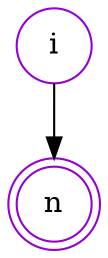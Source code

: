 digraph {   
    node [shape = doublecircle, color = darkviolet] n ;
    node [shape = circle];
    node [color= darkviolet];
    i -> n;	
}
